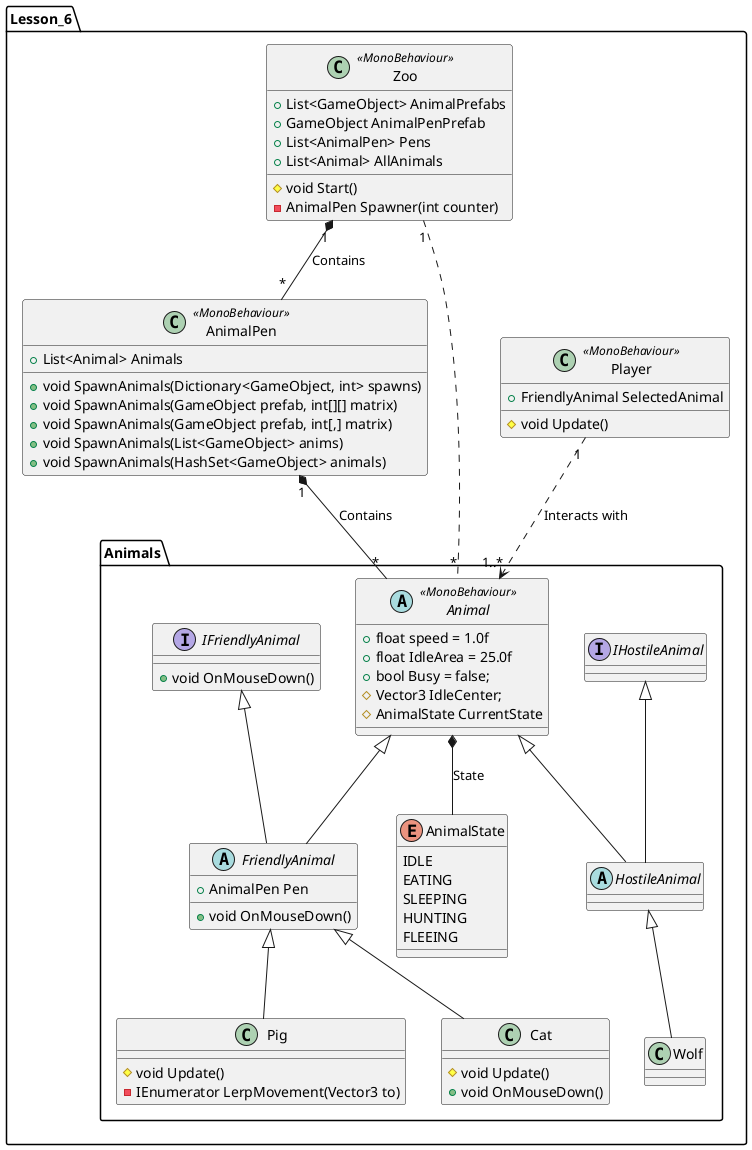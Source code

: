 @startuml

namespace Lesson_6{
    class AnimalPen <<MonoBehaviour>>{
        + List<Animal> Animals
        + void SpawnAnimals(Dictionary<GameObject, int> spawns)
        + void SpawnAnimals(GameObject prefab, int[][] matrix)
        + void SpawnAnimals(GameObject prefab, int[,] matrix)
        + void SpawnAnimals(List<GameObject> anims)
        + void SpawnAnimals(HashSet<GameObject> animals)
    }

    class Player <<MonoBehaviour>>{
        + FriendlyAnimal SelectedAnimal
        # void Update()
    }

    class Zoo <<MonoBehaviour>>{
        + List<GameObject> AnimalPrefabs
        + GameObject AnimalPenPrefab
        + List<AnimalPen> Pens
        + List<Animal> AllAnimals
        # void Start()
        - AnimalPen Spawner(int counter)
    }

    namespace Animals{
        enum AnimalState{
            IDLE
            EATING
            SLEEPING
            HUNTING
            FLEEING
        }
        abstract class Animal <<MonoBehaviour>>{
            + float speed = 1.0f
            + float IdleArea = 25.0f
            + bool Busy = false;
            # Vector3 IdleCenter;
            # AnimalState CurrentState
        }

        abstract class FriendlyAnimal{
            + AnimalPen Pen
            + void OnMouseDown()
        }

        abstract class HostileAnimal{

        }

        interface IFriendlyAnimal{
            + void OnMouseDown()
        }

        interface IHostileAnimal{

        }

        class Cat{
            # void Update()
            + void OnMouseDown()
        }

        class Pig{
            # void Update()
            - IEnumerator LerpMovement(Vector3 to)
        }

        class Wolf{

        }

        FriendlyAnimal -up-|> Animal
        FriendlyAnimal -up-|> IFriendlyAnimal
        HostileAnimal -up-|> Animal
        HostileAnimal -up-|> IHostileAnimal
        Wolf -up-|> HostileAnimal
        Cat -up-|> FriendlyAnimal
        Pig -up-|> FriendlyAnimal
        Animal *-- AnimalState : State
    }

    Player "1" ..> "1..*" Lesson_6.Animals.Animal : Interacts with
    AnimalPen "1" *-- "*" Lesson_6.Animals.Animal : Contains
    Zoo "1" *-- "*"  AnimalPen : Contains
    Zoo "1" .. "*"  Lesson_6.Animals.Animal


}

@enduml